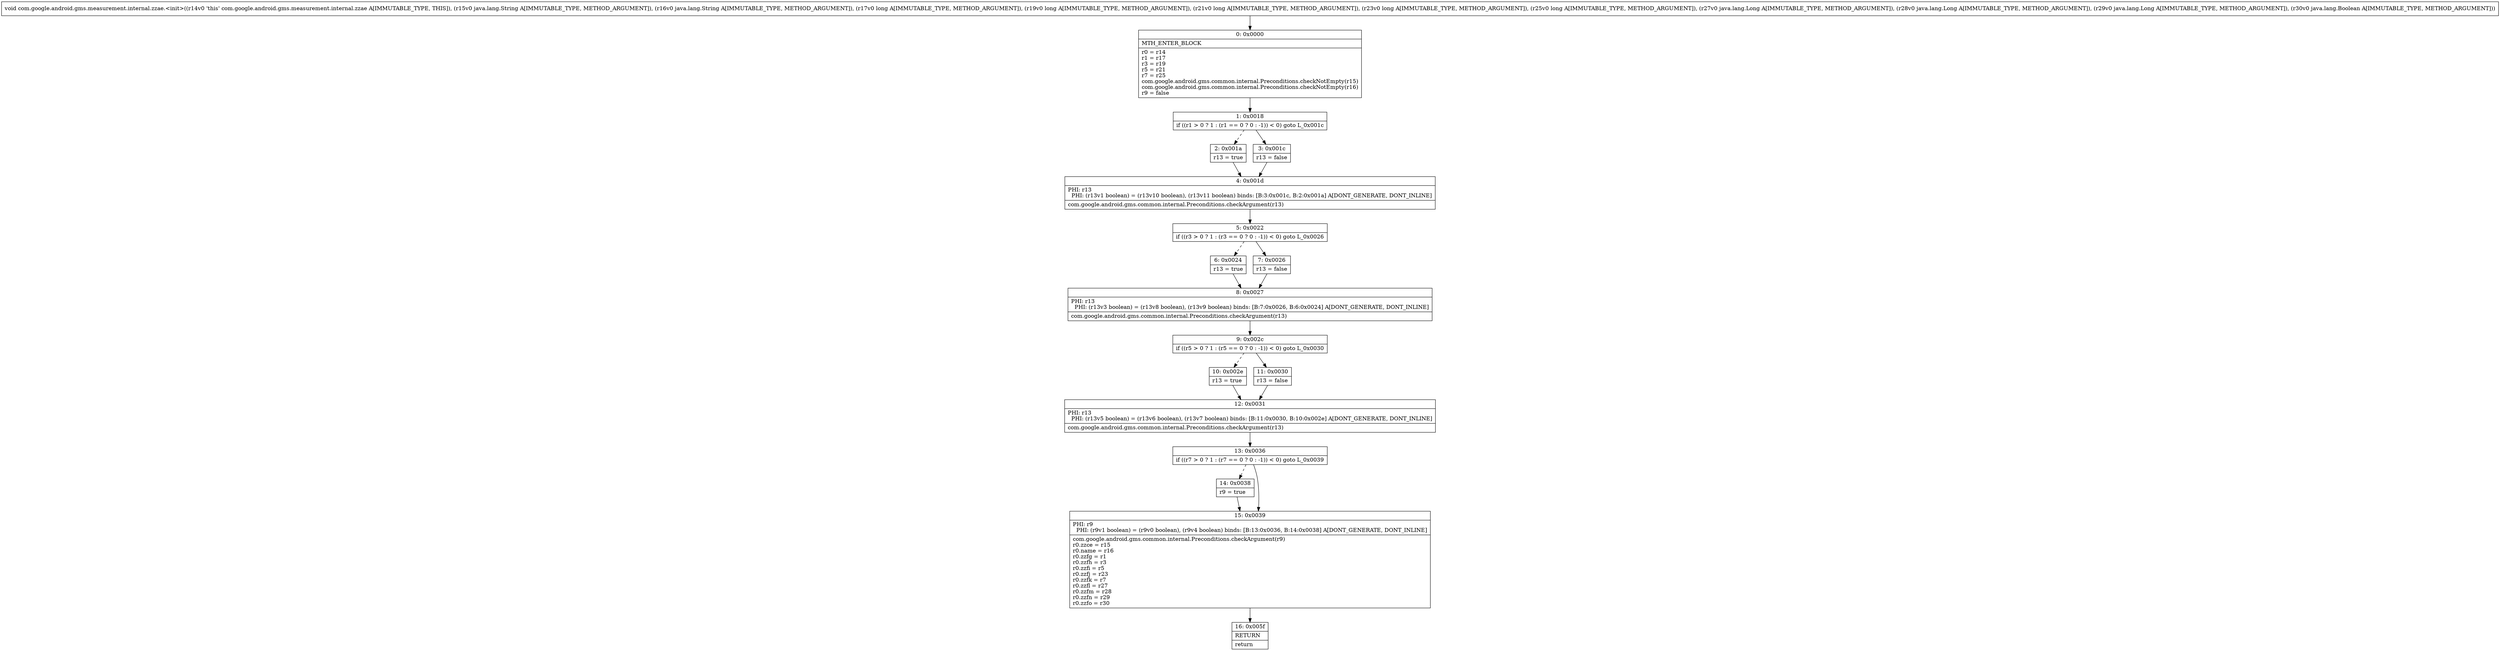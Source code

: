 digraph "CFG forcom.google.android.gms.measurement.internal.zzae.\<init\>(Ljava\/lang\/String;Ljava\/lang\/String;JJJJJLjava\/lang\/Long;Ljava\/lang\/Long;Ljava\/lang\/Long;Ljava\/lang\/Boolean;)V" {
Node_0 [shape=record,label="{0\:\ 0x0000|MTH_ENTER_BLOCK\l|r0 = r14\lr1 = r17\lr3 = r19\lr5 = r21\lr7 = r25\lcom.google.android.gms.common.internal.Preconditions.checkNotEmpty(r15)\lcom.google.android.gms.common.internal.Preconditions.checkNotEmpty(r16)\lr9 = false\l}"];
Node_1 [shape=record,label="{1\:\ 0x0018|if ((r1 \> 0 ? 1 : (r1 == 0 ? 0 : \-1)) \< 0) goto L_0x001c\l}"];
Node_2 [shape=record,label="{2\:\ 0x001a|r13 = true\l}"];
Node_3 [shape=record,label="{3\:\ 0x001c|r13 = false\l}"];
Node_4 [shape=record,label="{4\:\ 0x001d|PHI: r13 \l  PHI: (r13v1 boolean) = (r13v10 boolean), (r13v11 boolean) binds: [B:3:0x001c, B:2:0x001a] A[DONT_GENERATE, DONT_INLINE]\l|com.google.android.gms.common.internal.Preconditions.checkArgument(r13)\l}"];
Node_5 [shape=record,label="{5\:\ 0x0022|if ((r3 \> 0 ? 1 : (r3 == 0 ? 0 : \-1)) \< 0) goto L_0x0026\l}"];
Node_6 [shape=record,label="{6\:\ 0x0024|r13 = true\l}"];
Node_7 [shape=record,label="{7\:\ 0x0026|r13 = false\l}"];
Node_8 [shape=record,label="{8\:\ 0x0027|PHI: r13 \l  PHI: (r13v3 boolean) = (r13v8 boolean), (r13v9 boolean) binds: [B:7:0x0026, B:6:0x0024] A[DONT_GENERATE, DONT_INLINE]\l|com.google.android.gms.common.internal.Preconditions.checkArgument(r13)\l}"];
Node_9 [shape=record,label="{9\:\ 0x002c|if ((r5 \> 0 ? 1 : (r5 == 0 ? 0 : \-1)) \< 0) goto L_0x0030\l}"];
Node_10 [shape=record,label="{10\:\ 0x002e|r13 = true\l}"];
Node_11 [shape=record,label="{11\:\ 0x0030|r13 = false\l}"];
Node_12 [shape=record,label="{12\:\ 0x0031|PHI: r13 \l  PHI: (r13v5 boolean) = (r13v6 boolean), (r13v7 boolean) binds: [B:11:0x0030, B:10:0x002e] A[DONT_GENERATE, DONT_INLINE]\l|com.google.android.gms.common.internal.Preconditions.checkArgument(r13)\l}"];
Node_13 [shape=record,label="{13\:\ 0x0036|if ((r7 \> 0 ? 1 : (r7 == 0 ? 0 : \-1)) \< 0) goto L_0x0039\l}"];
Node_14 [shape=record,label="{14\:\ 0x0038|r9 = true\l}"];
Node_15 [shape=record,label="{15\:\ 0x0039|PHI: r9 \l  PHI: (r9v1 boolean) = (r9v0 boolean), (r9v4 boolean) binds: [B:13:0x0036, B:14:0x0038] A[DONT_GENERATE, DONT_INLINE]\l|com.google.android.gms.common.internal.Preconditions.checkArgument(r9)\lr0.zzce = r15\lr0.name = r16\lr0.zzfg = r1\lr0.zzfh = r3\lr0.zzfi = r5\lr0.zzfj = r23\lr0.zzfk = r7\lr0.zzfl = r27\lr0.zzfm = r28\lr0.zzfn = r29\lr0.zzfo = r30\l}"];
Node_16 [shape=record,label="{16\:\ 0x005f|RETURN\l|return\l}"];
MethodNode[shape=record,label="{void com.google.android.gms.measurement.internal.zzae.\<init\>((r14v0 'this' com.google.android.gms.measurement.internal.zzae A[IMMUTABLE_TYPE, THIS]), (r15v0 java.lang.String A[IMMUTABLE_TYPE, METHOD_ARGUMENT]), (r16v0 java.lang.String A[IMMUTABLE_TYPE, METHOD_ARGUMENT]), (r17v0 long A[IMMUTABLE_TYPE, METHOD_ARGUMENT]), (r19v0 long A[IMMUTABLE_TYPE, METHOD_ARGUMENT]), (r21v0 long A[IMMUTABLE_TYPE, METHOD_ARGUMENT]), (r23v0 long A[IMMUTABLE_TYPE, METHOD_ARGUMENT]), (r25v0 long A[IMMUTABLE_TYPE, METHOD_ARGUMENT]), (r27v0 java.lang.Long A[IMMUTABLE_TYPE, METHOD_ARGUMENT]), (r28v0 java.lang.Long A[IMMUTABLE_TYPE, METHOD_ARGUMENT]), (r29v0 java.lang.Long A[IMMUTABLE_TYPE, METHOD_ARGUMENT]), (r30v0 java.lang.Boolean A[IMMUTABLE_TYPE, METHOD_ARGUMENT])) }"];
MethodNode -> Node_0;
Node_0 -> Node_1;
Node_1 -> Node_2[style=dashed];
Node_1 -> Node_3;
Node_2 -> Node_4;
Node_3 -> Node_4;
Node_4 -> Node_5;
Node_5 -> Node_6[style=dashed];
Node_5 -> Node_7;
Node_6 -> Node_8;
Node_7 -> Node_8;
Node_8 -> Node_9;
Node_9 -> Node_10[style=dashed];
Node_9 -> Node_11;
Node_10 -> Node_12;
Node_11 -> Node_12;
Node_12 -> Node_13;
Node_13 -> Node_14[style=dashed];
Node_13 -> Node_15;
Node_14 -> Node_15;
Node_15 -> Node_16;
}

